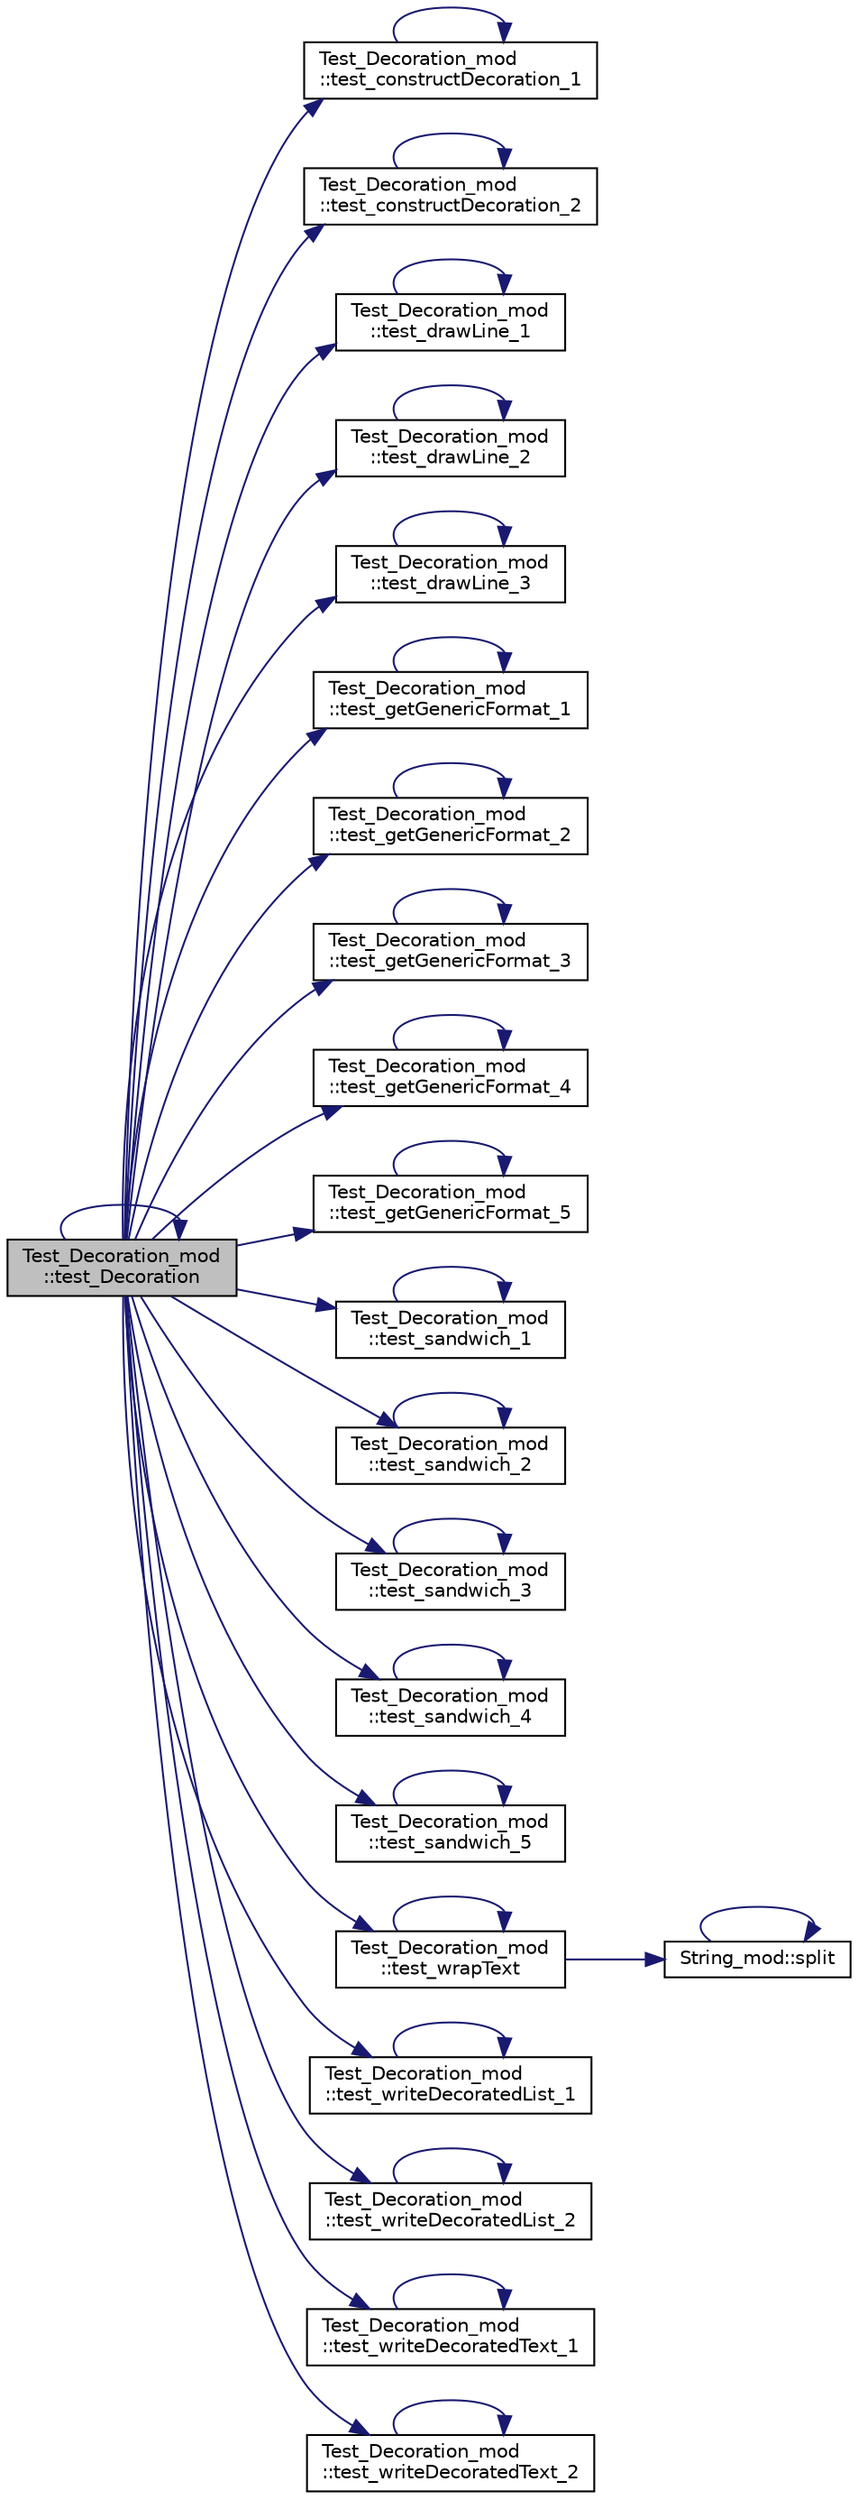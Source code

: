 digraph "Test_Decoration_mod::test_Decoration"
{
 // LATEX_PDF_SIZE
  edge [fontname="Helvetica",fontsize="10",labelfontname="Helvetica",labelfontsize="10"];
  node [fontname="Helvetica",fontsize="10",shape=record];
  rankdir="LR";
  Node1 [label="Test_Decoration_mod\l::test_Decoration",height=0.2,width=0.4,color="black", fillcolor="grey75", style="filled", fontcolor="black",tooltip=" "];
  Node1 -> Node2 [color="midnightblue",fontsize="10",style="solid",fontname="Helvetica"];
  Node2 [label="Test_Decoration_mod\l::test_constructDecoration_1",height=0.2,width=0.4,color="black", fillcolor="white", style="filled",URL="$namespaceTest__Decoration__mod.html#af06e464884b628386d0f68bac7cd1c2b",tooltip=" "];
  Node2 -> Node2 [color="midnightblue",fontsize="10",style="solid",fontname="Helvetica"];
  Node1 -> Node3 [color="midnightblue",fontsize="10",style="solid",fontname="Helvetica"];
  Node3 [label="Test_Decoration_mod\l::test_constructDecoration_2",height=0.2,width=0.4,color="black", fillcolor="white", style="filled",URL="$namespaceTest__Decoration__mod.html#ad95c5900014831507bdd7c24ad39aeba",tooltip=" "];
  Node3 -> Node3 [color="midnightblue",fontsize="10",style="solid",fontname="Helvetica"];
  Node1 -> Node1 [color="midnightblue",fontsize="10",style="solid",fontname="Helvetica"];
  Node1 -> Node4 [color="midnightblue",fontsize="10",style="solid",fontname="Helvetica"];
  Node4 [label="Test_Decoration_mod\l::test_drawLine_1",height=0.2,width=0.4,color="black", fillcolor="white", style="filled",URL="$namespaceTest__Decoration__mod.html#accc12917483553b5233d6f8cbe2b887b",tooltip=" "];
  Node4 -> Node4 [color="midnightblue",fontsize="10",style="solid",fontname="Helvetica"];
  Node1 -> Node5 [color="midnightblue",fontsize="10",style="solid",fontname="Helvetica"];
  Node5 [label="Test_Decoration_mod\l::test_drawLine_2",height=0.2,width=0.4,color="black", fillcolor="white", style="filled",URL="$namespaceTest__Decoration__mod.html#a4697d58021dd35be2d15974472329eef",tooltip=" "];
  Node5 -> Node5 [color="midnightblue",fontsize="10",style="solid",fontname="Helvetica"];
  Node1 -> Node6 [color="midnightblue",fontsize="10",style="solid",fontname="Helvetica"];
  Node6 [label="Test_Decoration_mod\l::test_drawLine_3",height=0.2,width=0.4,color="black", fillcolor="white", style="filled",URL="$namespaceTest__Decoration__mod.html#a5dde93ec7379452eb2cd5b91d9e7805e",tooltip=" "];
  Node6 -> Node6 [color="midnightblue",fontsize="10",style="solid",fontname="Helvetica"];
  Node1 -> Node7 [color="midnightblue",fontsize="10",style="solid",fontname="Helvetica"];
  Node7 [label="Test_Decoration_mod\l::test_getGenericFormat_1",height=0.2,width=0.4,color="black", fillcolor="white", style="filled",URL="$namespaceTest__Decoration__mod.html#abab5adb3828cc0bde0919e669a64b1e5",tooltip=" "];
  Node7 -> Node7 [color="midnightblue",fontsize="10",style="solid",fontname="Helvetica"];
  Node1 -> Node8 [color="midnightblue",fontsize="10",style="solid",fontname="Helvetica"];
  Node8 [label="Test_Decoration_mod\l::test_getGenericFormat_2",height=0.2,width=0.4,color="black", fillcolor="white", style="filled",URL="$namespaceTest__Decoration__mod.html#a2a9c25b8325ec3938fb1ec4e404b0b5c",tooltip=" "];
  Node8 -> Node8 [color="midnightblue",fontsize="10",style="solid",fontname="Helvetica"];
  Node1 -> Node9 [color="midnightblue",fontsize="10",style="solid",fontname="Helvetica"];
  Node9 [label="Test_Decoration_mod\l::test_getGenericFormat_3",height=0.2,width=0.4,color="black", fillcolor="white", style="filled",URL="$namespaceTest__Decoration__mod.html#afbe0ee3bed4ab11744bca5805d5a4b5f",tooltip=" "];
  Node9 -> Node9 [color="midnightblue",fontsize="10",style="solid",fontname="Helvetica"];
  Node1 -> Node10 [color="midnightblue",fontsize="10",style="solid",fontname="Helvetica"];
  Node10 [label="Test_Decoration_mod\l::test_getGenericFormat_4",height=0.2,width=0.4,color="black", fillcolor="white", style="filled",URL="$namespaceTest__Decoration__mod.html#a4a05d6458cf0f90905ad84708181210c",tooltip=" "];
  Node10 -> Node10 [color="midnightblue",fontsize="10",style="solid",fontname="Helvetica"];
  Node1 -> Node11 [color="midnightblue",fontsize="10",style="solid",fontname="Helvetica"];
  Node11 [label="Test_Decoration_mod\l::test_getGenericFormat_5",height=0.2,width=0.4,color="black", fillcolor="white", style="filled",URL="$namespaceTest__Decoration__mod.html#ace08809e6ab6a58874a6f0dc61e9dba8",tooltip=" "];
  Node11 -> Node11 [color="midnightblue",fontsize="10",style="solid",fontname="Helvetica"];
  Node1 -> Node12 [color="midnightblue",fontsize="10",style="solid",fontname="Helvetica"];
  Node12 [label="Test_Decoration_mod\l::test_sandwich_1",height=0.2,width=0.4,color="black", fillcolor="white", style="filled",URL="$namespaceTest__Decoration__mod.html#afd38f79e6b70cff0cd409719117f1120",tooltip=" "];
  Node12 -> Node12 [color="midnightblue",fontsize="10",style="solid",fontname="Helvetica"];
  Node1 -> Node13 [color="midnightblue",fontsize="10",style="solid",fontname="Helvetica"];
  Node13 [label="Test_Decoration_mod\l::test_sandwich_2",height=0.2,width=0.4,color="black", fillcolor="white", style="filled",URL="$namespaceTest__Decoration__mod.html#acc8c97c726d1a0bfaf96a64d5ea1a20c",tooltip=" "];
  Node13 -> Node13 [color="midnightblue",fontsize="10",style="solid",fontname="Helvetica"];
  Node1 -> Node14 [color="midnightblue",fontsize="10",style="solid",fontname="Helvetica"];
  Node14 [label="Test_Decoration_mod\l::test_sandwich_3",height=0.2,width=0.4,color="black", fillcolor="white", style="filled",URL="$namespaceTest__Decoration__mod.html#ae2fc37dd419274f289871e048cbf3ae2",tooltip=" "];
  Node14 -> Node14 [color="midnightblue",fontsize="10",style="solid",fontname="Helvetica"];
  Node1 -> Node15 [color="midnightblue",fontsize="10",style="solid",fontname="Helvetica"];
  Node15 [label="Test_Decoration_mod\l::test_sandwich_4",height=0.2,width=0.4,color="black", fillcolor="white", style="filled",URL="$namespaceTest__Decoration__mod.html#a687bbcf7222cf22da7e56e82b4a19919",tooltip=" "];
  Node15 -> Node15 [color="midnightblue",fontsize="10",style="solid",fontname="Helvetica"];
  Node1 -> Node16 [color="midnightblue",fontsize="10",style="solid",fontname="Helvetica"];
  Node16 [label="Test_Decoration_mod\l::test_sandwich_5",height=0.2,width=0.4,color="black", fillcolor="white", style="filled",URL="$namespaceTest__Decoration__mod.html#ab5f7fa84395ae61773ac6ac61932f6d4",tooltip=" "];
  Node16 -> Node16 [color="midnightblue",fontsize="10",style="solid",fontname="Helvetica"];
  Node1 -> Node17 [color="midnightblue",fontsize="10",style="solid",fontname="Helvetica"];
  Node17 [label="Test_Decoration_mod\l::test_wrapText",height=0.2,width=0.4,color="black", fillcolor="white", style="filled",URL="$namespaceTest__Decoration__mod.html#aaa80e2cfe079ce834f273af062b5fa1c",tooltip=" "];
  Node17 -> Node18 [color="midnightblue",fontsize="10",style="solid",fontname="Helvetica"];
  Node18 [label="String_mod::split",height=0.2,width=0.4,color="black", fillcolor="white", style="filled",URL="$namespaceString__mod.html#a13a8791d75dde13643300315d31659cf",tooltip="Split the input value of type character of arbitrary length by finding the input substitute in the in..."];
  Node18 -> Node18 [color="midnightblue",fontsize="10",style="solid",fontname="Helvetica"];
  Node17 -> Node17 [color="midnightblue",fontsize="10",style="solid",fontname="Helvetica"];
  Node1 -> Node19 [color="midnightblue",fontsize="10",style="solid",fontname="Helvetica"];
  Node19 [label="Test_Decoration_mod\l::test_writeDecoratedList_1",height=0.2,width=0.4,color="black", fillcolor="white", style="filled",URL="$namespaceTest__Decoration__mod.html#a38d76337149758457ed5fffe91af60e6",tooltip=" "];
  Node19 -> Node19 [color="midnightblue",fontsize="10",style="solid",fontname="Helvetica"];
  Node1 -> Node20 [color="midnightblue",fontsize="10",style="solid",fontname="Helvetica"];
  Node20 [label="Test_Decoration_mod\l::test_writeDecoratedList_2",height=0.2,width=0.4,color="black", fillcolor="white", style="filled",URL="$namespaceTest__Decoration__mod.html#ad9ca260e085e3cf99416a6034f2d5328",tooltip=" "];
  Node20 -> Node20 [color="midnightblue",fontsize="10",style="solid",fontname="Helvetica"];
  Node1 -> Node21 [color="midnightblue",fontsize="10",style="solid",fontname="Helvetica"];
  Node21 [label="Test_Decoration_mod\l::test_writeDecoratedText_1",height=0.2,width=0.4,color="black", fillcolor="white", style="filled",URL="$namespaceTest__Decoration__mod.html#a01f0420ed36fea333af99a7576454a9e",tooltip=" "];
  Node21 -> Node21 [color="midnightblue",fontsize="10",style="solid",fontname="Helvetica"];
  Node1 -> Node22 [color="midnightblue",fontsize="10",style="solid",fontname="Helvetica"];
  Node22 [label="Test_Decoration_mod\l::test_writeDecoratedText_2",height=0.2,width=0.4,color="black", fillcolor="white", style="filled",URL="$namespaceTest__Decoration__mod.html#a49ef04711afc36c243aba1a96ec006d4",tooltip=" "];
  Node22 -> Node22 [color="midnightblue",fontsize="10",style="solid",fontname="Helvetica"];
}
